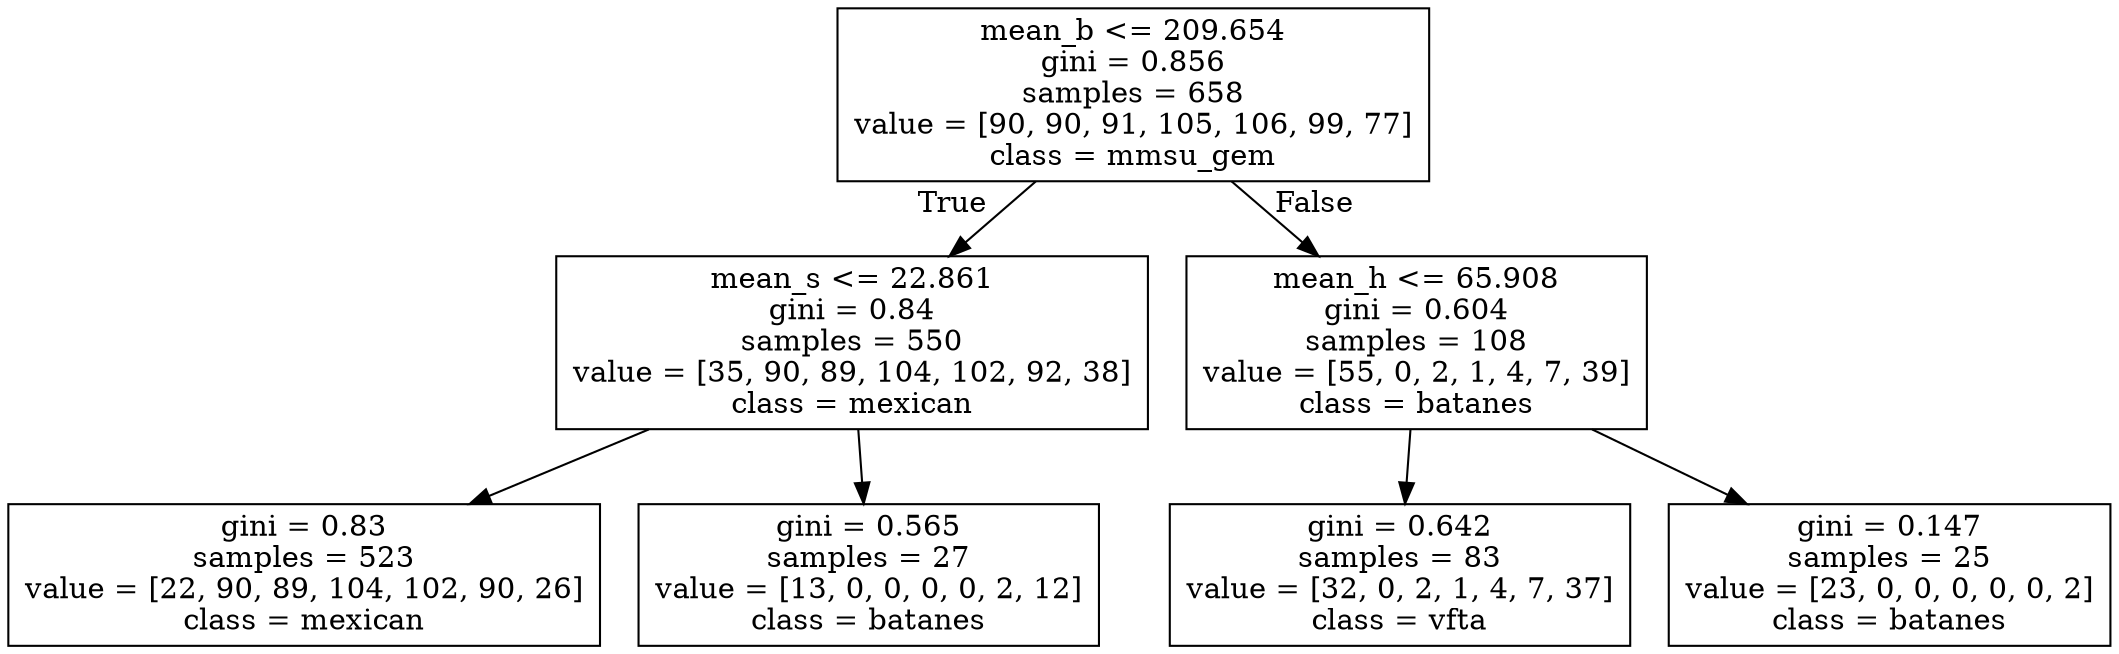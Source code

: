 digraph Tree {
node [shape=box] ;
0 [label="mean_b <= 209.654\ngini = 0.856\nsamples = 658\nvalue = [90, 90, 91, 105, 106, 99, 77]\nclass = mmsu_gem"] ;
1 [label="mean_s <= 22.861\ngini = 0.84\nsamples = 550\nvalue = [35, 90, 89, 104, 102, 92, 38]\nclass = mexican"] ;
0 -> 1 [labeldistance=2.5, labelangle=45, headlabel="True"] ;
2 [label="gini = 0.83\nsamples = 523\nvalue = [22, 90, 89, 104, 102, 90, 26]\nclass = mexican"] ;
1 -> 2 ;
3 [label="gini = 0.565\nsamples = 27\nvalue = [13, 0, 0, 0, 0, 2, 12]\nclass = batanes"] ;
1 -> 3 ;
4 [label="mean_h <= 65.908\ngini = 0.604\nsamples = 108\nvalue = [55, 0, 2, 1, 4, 7, 39]\nclass = batanes"] ;
0 -> 4 [labeldistance=2.5, labelangle=-45, headlabel="False"] ;
5 [label="gini = 0.642\nsamples = 83\nvalue = [32, 0, 2, 1, 4, 7, 37]\nclass = vfta"] ;
4 -> 5 ;
6 [label="gini = 0.147\nsamples = 25\nvalue = [23, 0, 0, 0, 0, 0, 2]\nclass = batanes"] ;
4 -> 6 ;
}